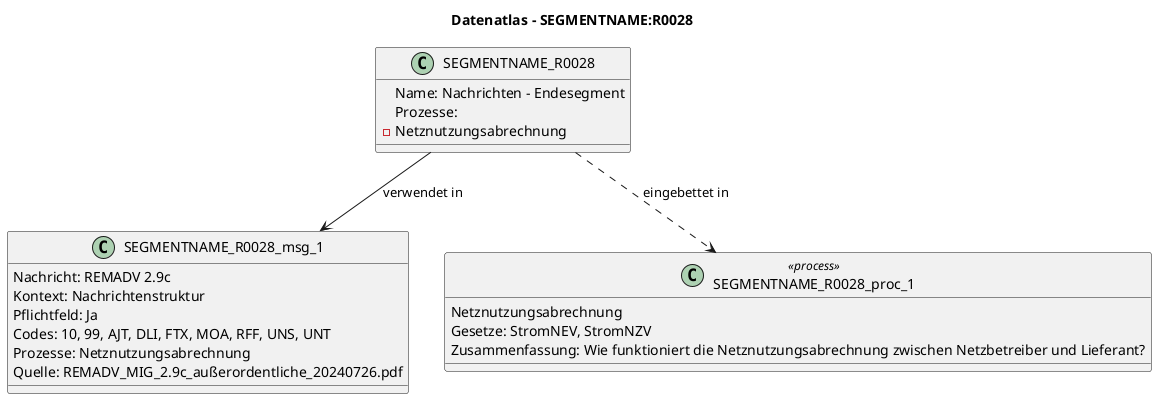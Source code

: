 @startuml
title Datenatlas – SEGMENTNAME:R0028
class SEGMENTNAME_R0028 {
  Name: Nachrichten - Endesegment
  Prozesse:
    - Netznutzungsabrechnung
}
class SEGMENTNAME_R0028_msg_1 {
  Nachricht: REMADV 2.9c
  Kontext: Nachrichtenstruktur
  Pflichtfeld: Ja
  Codes: 10, 99, AJT, DLI, FTX, MOA, RFF, UNS, UNT
  Prozesse: Netznutzungsabrechnung
  Quelle: REMADV_MIG_2.9c_außerordentliche_20240726.pdf
}
SEGMENTNAME_R0028 --> SEGMENTNAME_R0028_msg_1 : verwendet in
class SEGMENTNAME_R0028_proc_1 <<process>> {
  Netznutzungsabrechnung
  Gesetze: StromNEV, StromNZV
  Zusammenfassung: Wie funktioniert die Netznutzungsabrechnung zwischen Netzbetreiber und Lieferant?
}
SEGMENTNAME_R0028 ..> SEGMENTNAME_R0028_proc_1 : eingebettet in
@enduml
